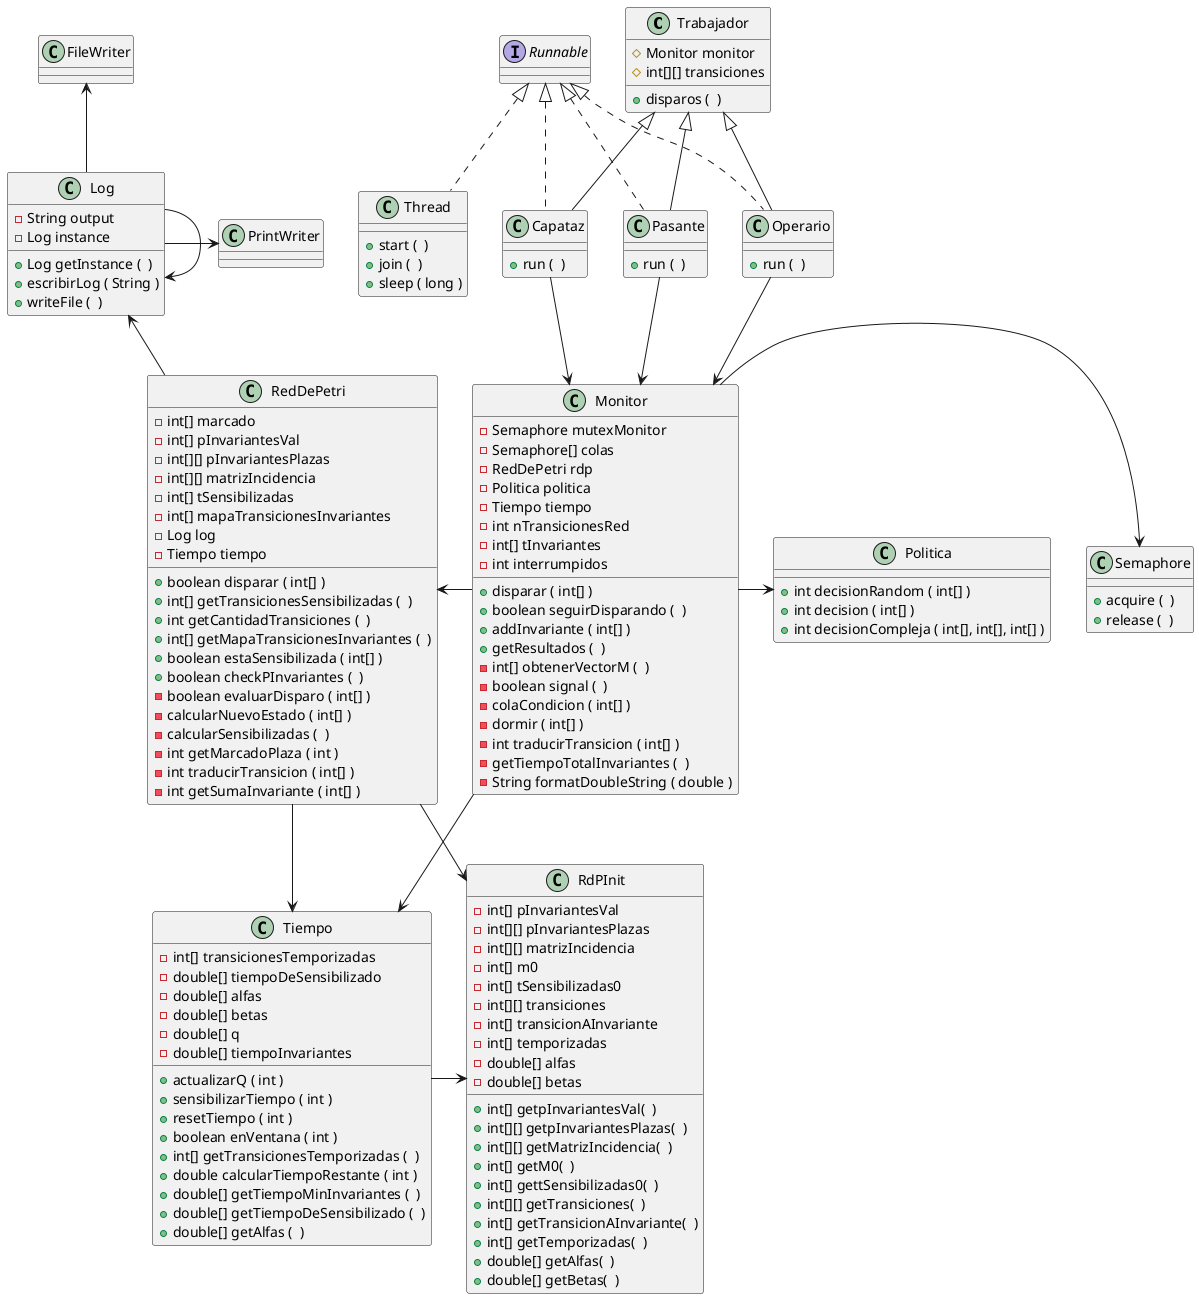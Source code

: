@startuml clases

class Trabajador {
    # Monitor monitor
    # int[][] transiciones
    + disparos (  )    
}

class Capataz {
    + run (  )    
}

class Pasante {
    + run (  )    
}

class Operario {
    + run (  )    
}

class Politica {
    + int decisionRandom ( int[] )
    + int decision ( int[] )
    + int decisionCompleja ( int[], int[], int[] )
}

class Tiempo {
    - int[] transicionesTemporizadas
    - double[] tiempoDeSensibilizado
    - double[] alfas
    - double[] betas
    - double[] q
    - double[] tiempoInvariantes
    + actualizarQ ( int )
    + sensibilizarTiempo ( int )
    + resetTiempo ( int )
    + boolean enVentana ( int )
    + int[] getTransicionesTemporizadas (  )
    + double calcularTiempoRestante ( int )
    + double[] getTiempoMinInvariantes (  )
    + double[] getTiempoDeSensibilizado (  )
    + double[] getAlfas (  )
}

class Log {
    - String output
    - Log instance
    + Log getInstance (  )
    + escribirLog ( String )
    + writeFile (  )
}

class RedDePetri {
    - int[] marcado
    - int[] pInvariantesVal
    - int[][] pInvariantesPlazas
    - int[][] matrizIncidencia
    - int[] tSensibilizadas
    - int[] mapaTransicionesInvariantes
    - Log log
    - Tiempo tiempo
    + boolean disparar ( int[] )
    + int[] getTransicionesSensibilizadas (  )
    + int getCantidadTransiciones (  )
    + int[] getMapaTransicionesInvariantes (  )
    + boolean estaSensibilizada ( int[] )
    + boolean checkPInvariantes (  )
    - boolean evaluarDisparo ( int[] )
    - calcularNuevoEstado ( int[] )
    - calcularSensibilizadas (  )
    - int getMarcadoPlaza ( int )
    - int traducirTransicion ( int[] )
    - int getSumaInvariante ( int[] )
}

class RdPInit {
    - int[] pInvariantesVal
    - int[][] pInvariantesPlazas
    - int[][] matrizIncidencia
    - int[] m0
    - int[] tSensibilizadas0
    - int[][] transiciones
    - int[] transicionAInvariante
    - int[] temporizadas
    - double[] alfas
    - double[] betas
    + int[] getpInvariantesVal(  )
    + int[][] getpInvariantesPlazas(  )
    + int[][] getMatrizIncidencia(  )
    + int[] getM0(  )
    + int[] gettSensibilizadas0(  )
    + int[][] getTransiciones(  )
    + int[] getTransicionAInvariante(  )
    + int[] getTemporizadas(  )
    + double[] getAlfas(  )
    + double[] getBetas(  )
}

class Monitor {
    - Semaphore mutexMonitor
    - Semaphore[] colas
    - RedDePetri rdp
    - Politica politica
    - Tiempo tiempo
    - int nTransicionesRed
    - int[] tInvariantes
    - int interrumpidos
    + disparar ( int[] )
    + boolean seguirDisparando (  )
    + addInvariante ( int[] )
    + getResultados (  )
    - int[] obtenerVectorM (  )
    - boolean signal (  )
    - colaCondicion ( int[] )
    - dormir ( int[] )
    - int traducirTransicion ( int[] )
    - getTiempoTotalInvariantes (  )
    - String formatDoubleString ( double )
}

class Semaphore {
    + acquire (  )
    + release (  )
}

class Thread {
    + start (  )
    + join (  )
    + sleep ( long )
}

interface Runnable

class FileWriter

class PrintWriter

Monitor -> Semaphore
Monitor -> Politica
RedDePetri <- Monitor

Runnable <|-. Capataz
Runnable <|-. Operario
Runnable <|-. Pasante
Runnable <|-. Thread

Trabajador <|-- Capataz
Trabajador <|-- Operario
Trabajador <|-- Pasante

Capataz --> Monitor
Pasante --> Monitor
Operario --> Monitor

RedDePetri --> Tiempo
Monitor --> Tiempo
Tiempo -> RdPInit

Log --> Log
Log -> PrintWriter
FileWriter <-- Log
Log <-- RedDePetri

RedDePetri -> RdPInit

@enduml